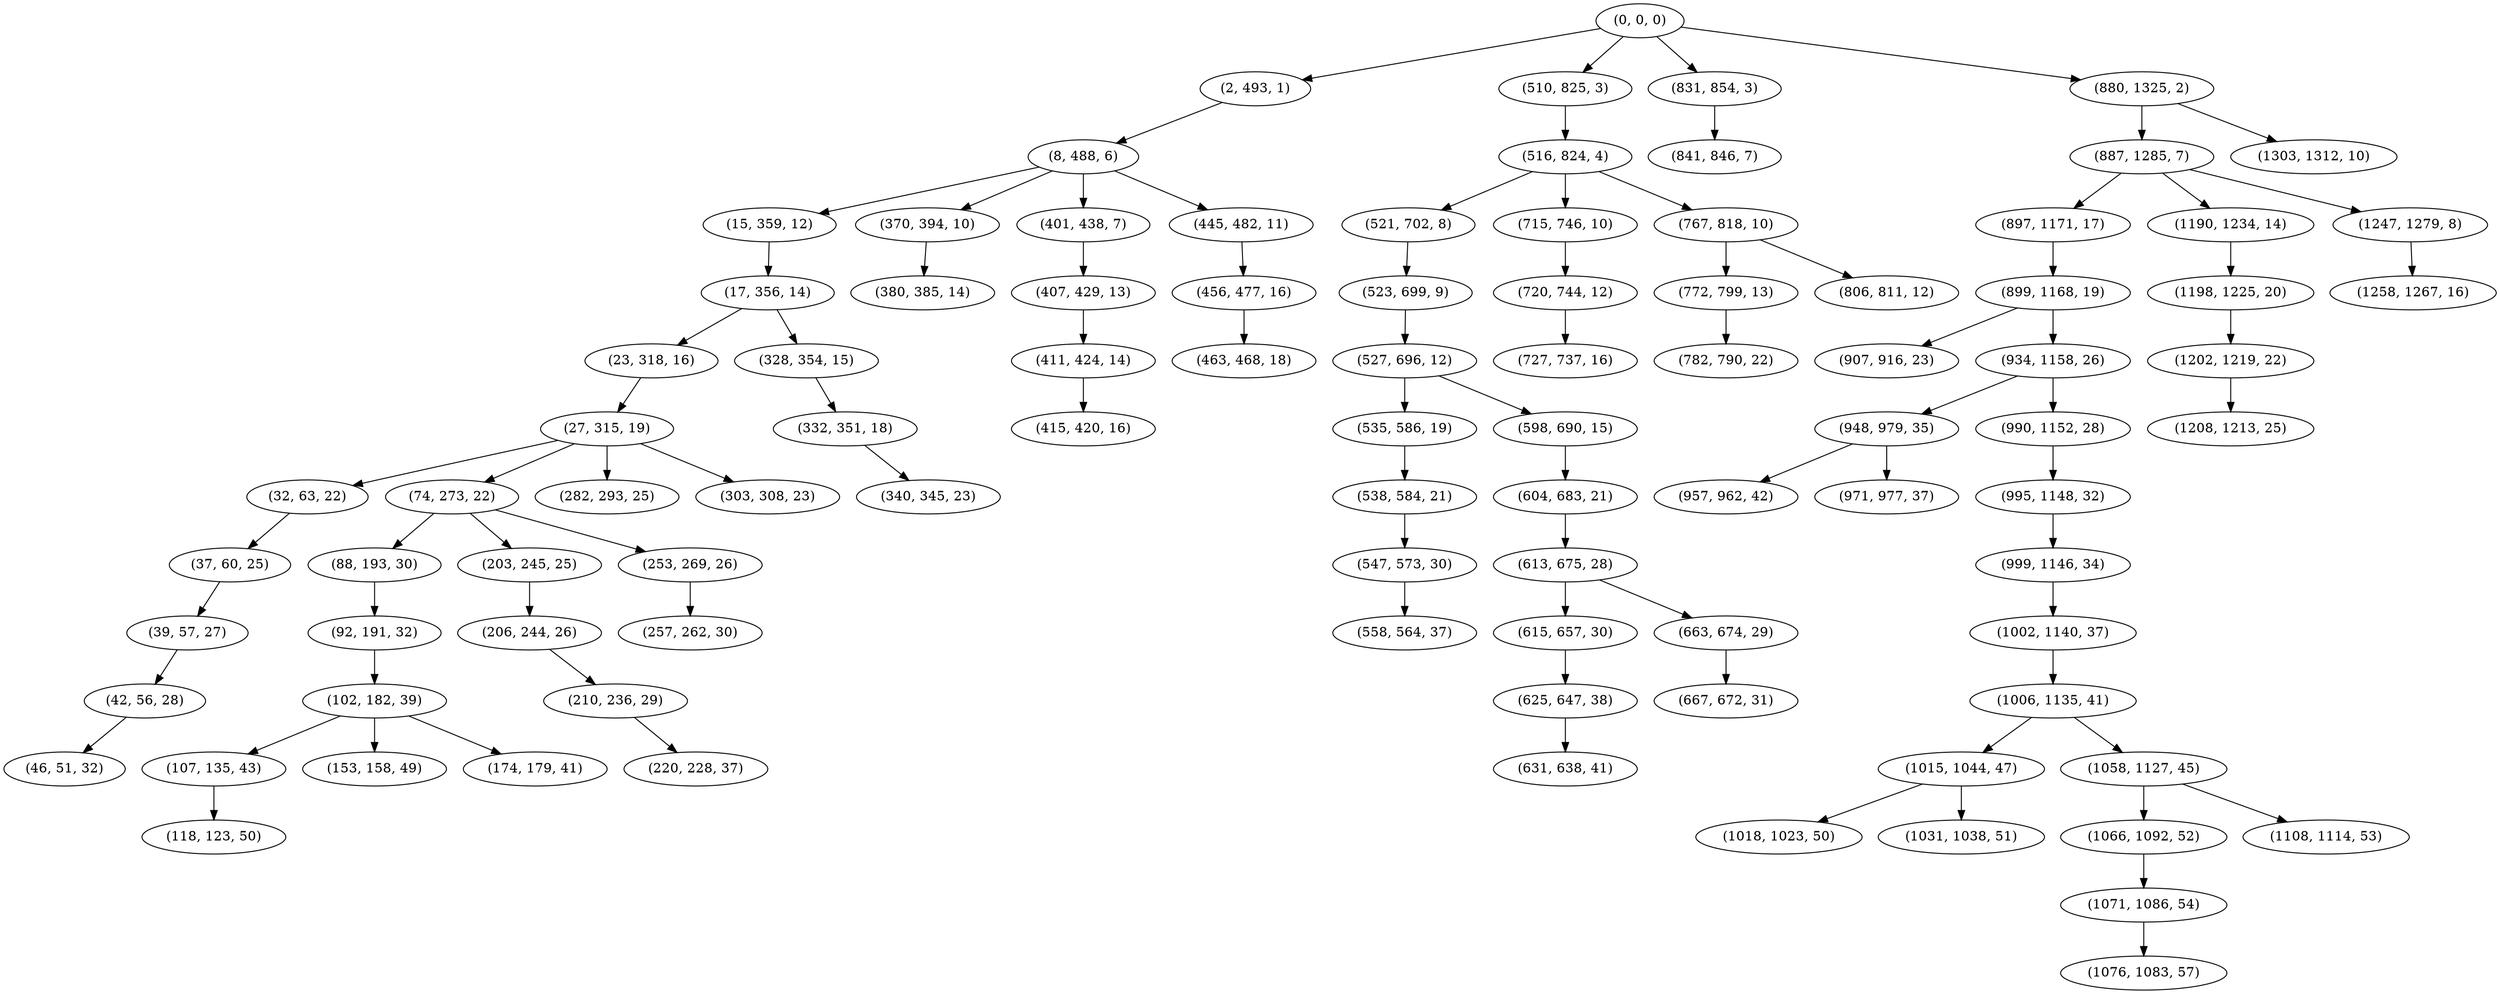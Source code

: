 digraph tree {
    "(0, 0, 0)";
    "(2, 493, 1)";
    "(8, 488, 6)";
    "(15, 359, 12)";
    "(17, 356, 14)";
    "(23, 318, 16)";
    "(27, 315, 19)";
    "(32, 63, 22)";
    "(37, 60, 25)";
    "(39, 57, 27)";
    "(42, 56, 28)";
    "(46, 51, 32)";
    "(74, 273, 22)";
    "(88, 193, 30)";
    "(92, 191, 32)";
    "(102, 182, 39)";
    "(107, 135, 43)";
    "(118, 123, 50)";
    "(153, 158, 49)";
    "(174, 179, 41)";
    "(203, 245, 25)";
    "(206, 244, 26)";
    "(210, 236, 29)";
    "(220, 228, 37)";
    "(253, 269, 26)";
    "(257, 262, 30)";
    "(282, 293, 25)";
    "(303, 308, 23)";
    "(328, 354, 15)";
    "(332, 351, 18)";
    "(340, 345, 23)";
    "(370, 394, 10)";
    "(380, 385, 14)";
    "(401, 438, 7)";
    "(407, 429, 13)";
    "(411, 424, 14)";
    "(415, 420, 16)";
    "(445, 482, 11)";
    "(456, 477, 16)";
    "(463, 468, 18)";
    "(510, 825, 3)";
    "(516, 824, 4)";
    "(521, 702, 8)";
    "(523, 699, 9)";
    "(527, 696, 12)";
    "(535, 586, 19)";
    "(538, 584, 21)";
    "(547, 573, 30)";
    "(558, 564, 37)";
    "(598, 690, 15)";
    "(604, 683, 21)";
    "(613, 675, 28)";
    "(615, 657, 30)";
    "(625, 647, 38)";
    "(631, 638, 41)";
    "(663, 674, 29)";
    "(667, 672, 31)";
    "(715, 746, 10)";
    "(720, 744, 12)";
    "(727, 737, 16)";
    "(767, 818, 10)";
    "(772, 799, 13)";
    "(782, 790, 22)";
    "(806, 811, 12)";
    "(831, 854, 3)";
    "(841, 846, 7)";
    "(880, 1325, 2)";
    "(887, 1285, 7)";
    "(897, 1171, 17)";
    "(899, 1168, 19)";
    "(907, 916, 23)";
    "(934, 1158, 26)";
    "(948, 979, 35)";
    "(957, 962, 42)";
    "(971, 977, 37)";
    "(990, 1152, 28)";
    "(995, 1148, 32)";
    "(999, 1146, 34)";
    "(1002, 1140, 37)";
    "(1006, 1135, 41)";
    "(1015, 1044, 47)";
    "(1018, 1023, 50)";
    "(1031, 1038, 51)";
    "(1058, 1127, 45)";
    "(1066, 1092, 52)";
    "(1071, 1086, 54)";
    "(1076, 1083, 57)";
    "(1108, 1114, 53)";
    "(1190, 1234, 14)";
    "(1198, 1225, 20)";
    "(1202, 1219, 22)";
    "(1208, 1213, 25)";
    "(1247, 1279, 8)";
    "(1258, 1267, 16)";
    "(1303, 1312, 10)";
    "(0, 0, 0)" -> "(2, 493, 1)";
    "(0, 0, 0)" -> "(510, 825, 3)";
    "(0, 0, 0)" -> "(831, 854, 3)";
    "(0, 0, 0)" -> "(880, 1325, 2)";
    "(2, 493, 1)" -> "(8, 488, 6)";
    "(8, 488, 6)" -> "(15, 359, 12)";
    "(8, 488, 6)" -> "(370, 394, 10)";
    "(8, 488, 6)" -> "(401, 438, 7)";
    "(8, 488, 6)" -> "(445, 482, 11)";
    "(15, 359, 12)" -> "(17, 356, 14)";
    "(17, 356, 14)" -> "(23, 318, 16)";
    "(17, 356, 14)" -> "(328, 354, 15)";
    "(23, 318, 16)" -> "(27, 315, 19)";
    "(27, 315, 19)" -> "(32, 63, 22)";
    "(27, 315, 19)" -> "(74, 273, 22)";
    "(27, 315, 19)" -> "(282, 293, 25)";
    "(27, 315, 19)" -> "(303, 308, 23)";
    "(32, 63, 22)" -> "(37, 60, 25)";
    "(37, 60, 25)" -> "(39, 57, 27)";
    "(39, 57, 27)" -> "(42, 56, 28)";
    "(42, 56, 28)" -> "(46, 51, 32)";
    "(74, 273, 22)" -> "(88, 193, 30)";
    "(74, 273, 22)" -> "(203, 245, 25)";
    "(74, 273, 22)" -> "(253, 269, 26)";
    "(88, 193, 30)" -> "(92, 191, 32)";
    "(92, 191, 32)" -> "(102, 182, 39)";
    "(102, 182, 39)" -> "(107, 135, 43)";
    "(102, 182, 39)" -> "(153, 158, 49)";
    "(102, 182, 39)" -> "(174, 179, 41)";
    "(107, 135, 43)" -> "(118, 123, 50)";
    "(203, 245, 25)" -> "(206, 244, 26)";
    "(206, 244, 26)" -> "(210, 236, 29)";
    "(210, 236, 29)" -> "(220, 228, 37)";
    "(253, 269, 26)" -> "(257, 262, 30)";
    "(328, 354, 15)" -> "(332, 351, 18)";
    "(332, 351, 18)" -> "(340, 345, 23)";
    "(370, 394, 10)" -> "(380, 385, 14)";
    "(401, 438, 7)" -> "(407, 429, 13)";
    "(407, 429, 13)" -> "(411, 424, 14)";
    "(411, 424, 14)" -> "(415, 420, 16)";
    "(445, 482, 11)" -> "(456, 477, 16)";
    "(456, 477, 16)" -> "(463, 468, 18)";
    "(510, 825, 3)" -> "(516, 824, 4)";
    "(516, 824, 4)" -> "(521, 702, 8)";
    "(516, 824, 4)" -> "(715, 746, 10)";
    "(516, 824, 4)" -> "(767, 818, 10)";
    "(521, 702, 8)" -> "(523, 699, 9)";
    "(523, 699, 9)" -> "(527, 696, 12)";
    "(527, 696, 12)" -> "(535, 586, 19)";
    "(527, 696, 12)" -> "(598, 690, 15)";
    "(535, 586, 19)" -> "(538, 584, 21)";
    "(538, 584, 21)" -> "(547, 573, 30)";
    "(547, 573, 30)" -> "(558, 564, 37)";
    "(598, 690, 15)" -> "(604, 683, 21)";
    "(604, 683, 21)" -> "(613, 675, 28)";
    "(613, 675, 28)" -> "(615, 657, 30)";
    "(613, 675, 28)" -> "(663, 674, 29)";
    "(615, 657, 30)" -> "(625, 647, 38)";
    "(625, 647, 38)" -> "(631, 638, 41)";
    "(663, 674, 29)" -> "(667, 672, 31)";
    "(715, 746, 10)" -> "(720, 744, 12)";
    "(720, 744, 12)" -> "(727, 737, 16)";
    "(767, 818, 10)" -> "(772, 799, 13)";
    "(767, 818, 10)" -> "(806, 811, 12)";
    "(772, 799, 13)" -> "(782, 790, 22)";
    "(831, 854, 3)" -> "(841, 846, 7)";
    "(880, 1325, 2)" -> "(887, 1285, 7)";
    "(880, 1325, 2)" -> "(1303, 1312, 10)";
    "(887, 1285, 7)" -> "(897, 1171, 17)";
    "(887, 1285, 7)" -> "(1190, 1234, 14)";
    "(887, 1285, 7)" -> "(1247, 1279, 8)";
    "(897, 1171, 17)" -> "(899, 1168, 19)";
    "(899, 1168, 19)" -> "(907, 916, 23)";
    "(899, 1168, 19)" -> "(934, 1158, 26)";
    "(934, 1158, 26)" -> "(948, 979, 35)";
    "(934, 1158, 26)" -> "(990, 1152, 28)";
    "(948, 979, 35)" -> "(957, 962, 42)";
    "(948, 979, 35)" -> "(971, 977, 37)";
    "(990, 1152, 28)" -> "(995, 1148, 32)";
    "(995, 1148, 32)" -> "(999, 1146, 34)";
    "(999, 1146, 34)" -> "(1002, 1140, 37)";
    "(1002, 1140, 37)" -> "(1006, 1135, 41)";
    "(1006, 1135, 41)" -> "(1015, 1044, 47)";
    "(1006, 1135, 41)" -> "(1058, 1127, 45)";
    "(1015, 1044, 47)" -> "(1018, 1023, 50)";
    "(1015, 1044, 47)" -> "(1031, 1038, 51)";
    "(1058, 1127, 45)" -> "(1066, 1092, 52)";
    "(1058, 1127, 45)" -> "(1108, 1114, 53)";
    "(1066, 1092, 52)" -> "(1071, 1086, 54)";
    "(1071, 1086, 54)" -> "(1076, 1083, 57)";
    "(1190, 1234, 14)" -> "(1198, 1225, 20)";
    "(1198, 1225, 20)" -> "(1202, 1219, 22)";
    "(1202, 1219, 22)" -> "(1208, 1213, 25)";
    "(1247, 1279, 8)" -> "(1258, 1267, 16)";
}
